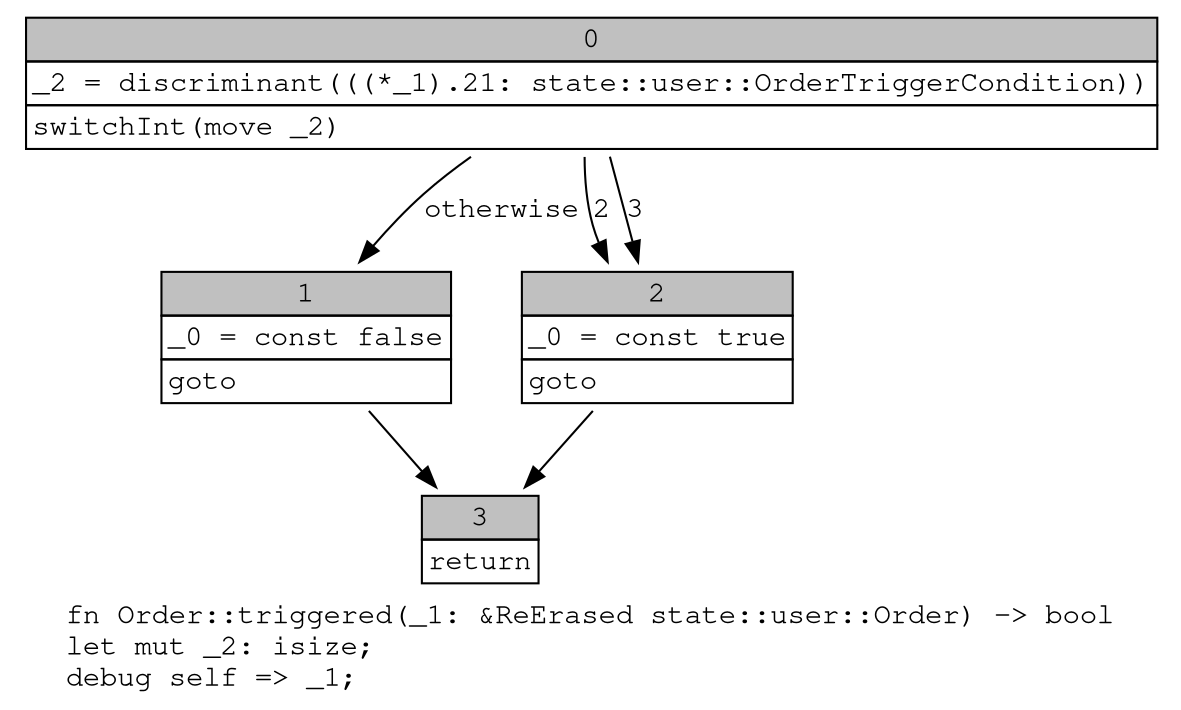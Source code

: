 digraph Mir_0_4387 {
    graph [fontname="Courier, monospace"];
    node [fontname="Courier, monospace"];
    edge [fontname="Courier, monospace"];
    label=<fn Order::triggered(_1: &amp;ReErased state::user::Order) -&gt; bool<br align="left"/>let mut _2: isize;<br align="left"/>debug self =&gt; _1;<br align="left"/>>;
    bb0__0_4387 [shape="none", label=<<table border="0" cellborder="1" cellspacing="0"><tr><td bgcolor="gray" align="center" colspan="1">0</td></tr><tr><td align="left" balign="left">_2 = discriminant(((*_1).21: state::user::OrderTriggerCondition))<br/></td></tr><tr><td align="left">switchInt(move _2)</td></tr></table>>];
    bb1__0_4387 [shape="none", label=<<table border="0" cellborder="1" cellspacing="0"><tr><td bgcolor="gray" align="center" colspan="1">1</td></tr><tr><td align="left" balign="left">_0 = const false<br/></td></tr><tr><td align="left">goto</td></tr></table>>];
    bb2__0_4387 [shape="none", label=<<table border="0" cellborder="1" cellspacing="0"><tr><td bgcolor="gray" align="center" colspan="1">2</td></tr><tr><td align="left" balign="left">_0 = const true<br/></td></tr><tr><td align="left">goto</td></tr></table>>];
    bb3__0_4387 [shape="none", label=<<table border="0" cellborder="1" cellspacing="0"><tr><td bgcolor="gray" align="center" colspan="1">3</td></tr><tr><td align="left">return</td></tr></table>>];
    bb0__0_4387 -> bb2__0_4387 [label="2"];
    bb0__0_4387 -> bb2__0_4387 [label="3"];
    bb0__0_4387 -> bb1__0_4387 [label="otherwise"];
    bb1__0_4387 -> bb3__0_4387 [label=""];
    bb2__0_4387 -> bb3__0_4387 [label=""];
}
